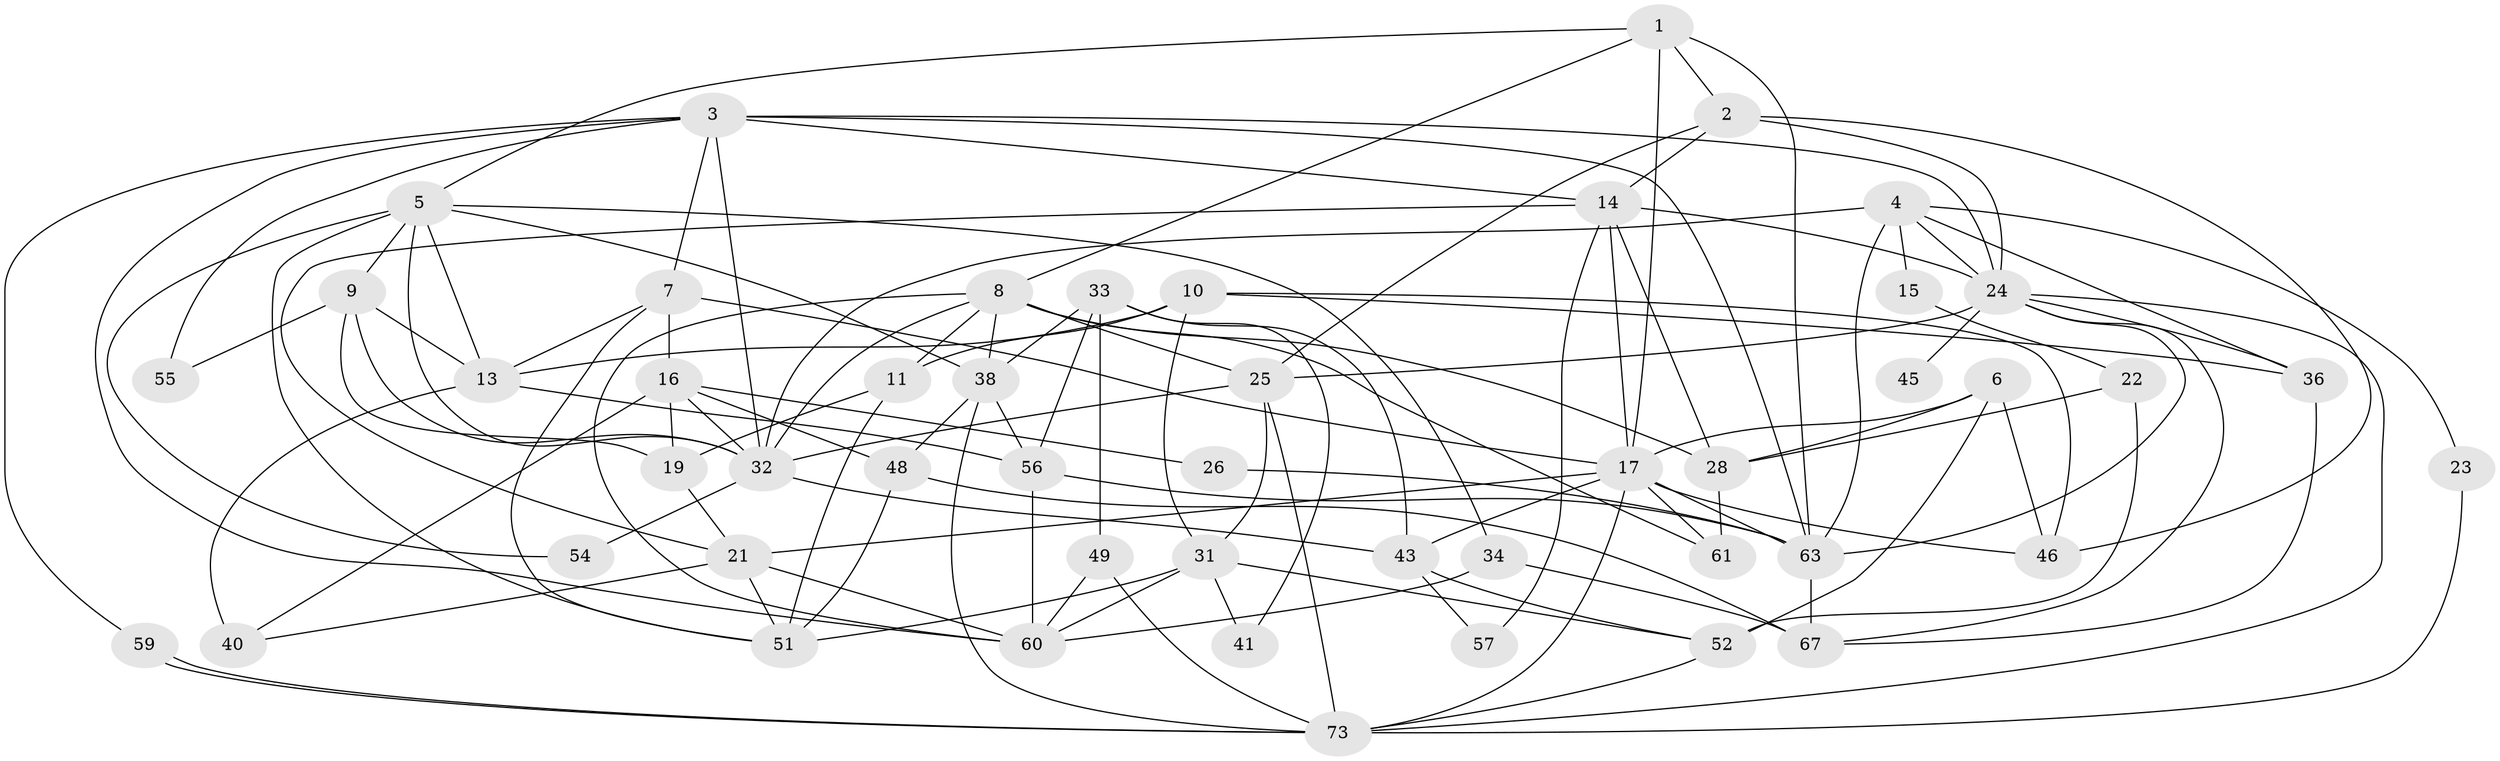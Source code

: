 // Generated by graph-tools (version 1.1) at 2025/52/02/27/25 19:52:05]
// undirected, 49 vertices, 122 edges
graph export_dot {
graph [start="1"]
  node [color=gray90,style=filled];
  1 [super="+71"];
  2 [super="+12"];
  3 [super="+79"];
  4 [super="+77"];
  5 [super="+29"];
  6;
  7 [super="+62"];
  8 [super="+42"];
  9 [super="+18"];
  10 [super="+27"];
  11 [super="+20"];
  13 [super="+44"];
  14 [super="+50"];
  15;
  16 [super="+47"];
  17 [super="+30"];
  19;
  21 [super="+74"];
  22;
  23;
  24 [super="+53"];
  25 [super="+35"];
  26 [super="+81"];
  28 [super="+58"];
  31 [super="+37"];
  32 [super="+75"];
  33 [super="+68"];
  34;
  36 [super="+70"];
  38 [super="+39"];
  40;
  41;
  43 [super="+66"];
  45;
  46;
  48;
  49 [super="+72"];
  51 [super="+78"];
  52 [super="+69"];
  54;
  55;
  56;
  57;
  59;
  60 [super="+64"];
  61;
  63 [super="+65"];
  67 [super="+80"];
  73 [super="+76"];
  1 -- 17;
  1 -- 5;
  1 -- 8;
  1 -- 63;
  1 -- 2;
  2 -- 14;
  2 -- 25;
  2 -- 24;
  2 -- 46;
  3 -- 14;
  3 -- 32;
  3 -- 55;
  3 -- 24;
  3 -- 59;
  3 -- 60;
  3 -- 63;
  3 -- 7;
  4 -- 63;
  4 -- 15;
  4 -- 23;
  4 -- 24;
  4 -- 36;
  4 -- 32;
  5 -- 32;
  5 -- 34;
  5 -- 54;
  5 -- 9 [weight=2];
  5 -- 13;
  5 -- 38;
  5 -- 51;
  6 -- 46;
  6 -- 28;
  6 -- 52;
  6 -- 17;
  7 -- 13;
  7 -- 51;
  7 -- 16;
  7 -- 17;
  8 -- 28;
  8 -- 11;
  8 -- 61;
  8 -- 25;
  8 -- 60;
  8 -- 38;
  8 -- 32;
  9 -- 13;
  9 -- 32 [weight=2];
  9 -- 55;
  9 -- 19;
  10 -- 11;
  10 -- 31;
  10 -- 36;
  10 -- 13;
  10 -- 46;
  11 -- 19;
  11 -- 51;
  13 -- 56;
  13 -- 40 [weight=2];
  14 -- 57;
  14 -- 17;
  14 -- 21;
  14 -- 24;
  14 -- 28;
  15 -- 22;
  16 -- 19 [weight=2];
  16 -- 26;
  16 -- 40;
  16 -- 32;
  16 -- 48;
  17 -- 61;
  17 -- 63 [weight=2];
  17 -- 73;
  17 -- 43;
  17 -- 46;
  17 -- 21;
  19 -- 21;
  21 -- 51;
  21 -- 40;
  21 -- 60;
  22 -- 52;
  22 -- 28;
  23 -- 73;
  24 -- 45 [weight=2];
  24 -- 73;
  24 -- 36;
  24 -- 63;
  24 -- 67;
  24 -- 25;
  25 -- 32;
  25 -- 73;
  25 -- 31;
  26 -- 63;
  28 -- 61;
  31 -- 41;
  31 -- 51;
  31 -- 60;
  31 -- 52;
  32 -- 43;
  32 -- 54;
  33 -- 38;
  33 -- 43;
  33 -- 56;
  33 -- 41;
  33 -- 49;
  34 -- 60;
  34 -- 67;
  36 -- 67;
  38 -- 48;
  38 -- 73;
  38 -- 56;
  43 -- 52;
  43 -- 57;
  48 -- 67;
  48 -- 51;
  49 -- 60;
  49 -- 73;
  52 -- 73;
  56 -- 63;
  56 -- 60;
  59 -- 73;
  59 -- 73;
  63 -- 67;
}
